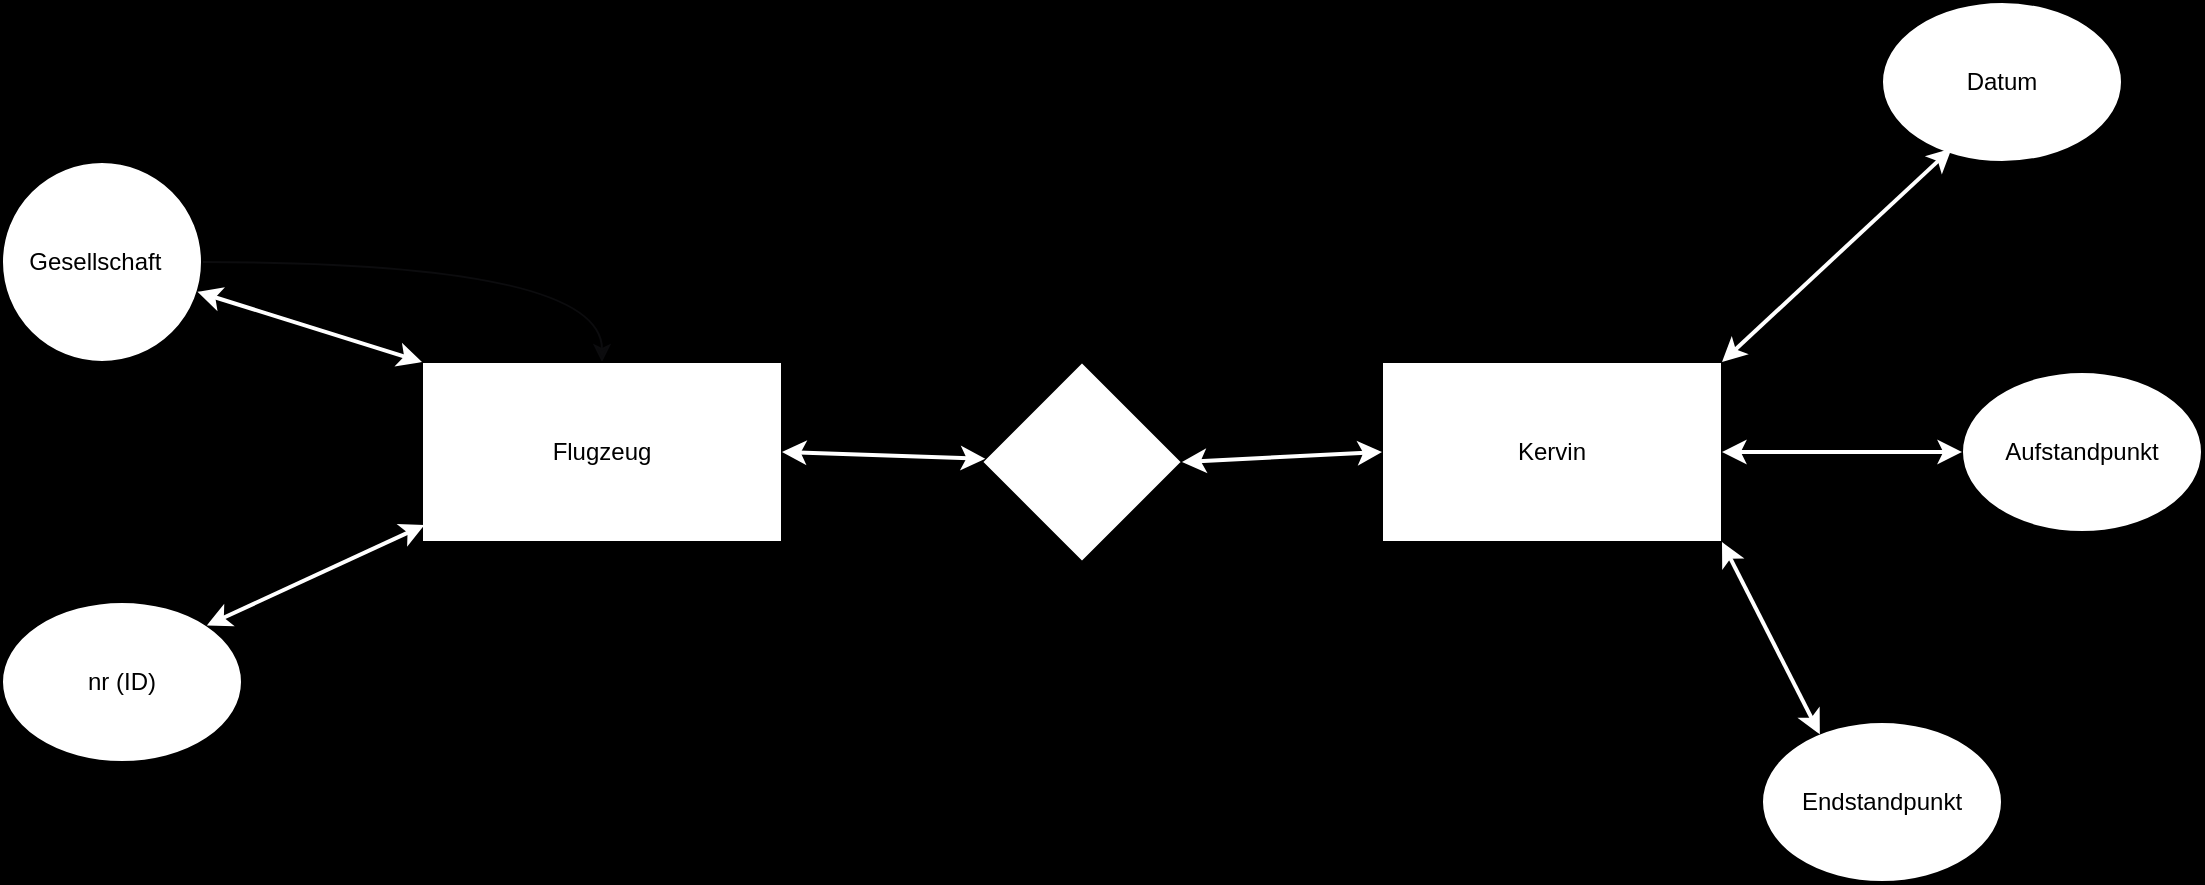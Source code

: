 <mxfile version="24.7.7">
  <diagram name="Page-1" id="kFTzcDT3N0DjMDEGWnrk">
    <mxGraphModel dx="2087" dy="965" grid="1" gridSize="10" guides="1" tooltips="1" connect="1" arrows="1" fold="1" page="0" pageScale="1" pageWidth="850" pageHeight="1100" background="#000000" math="0" shadow="0">
      <root>
        <mxCell id="0" />
        <mxCell id="1" parent="0" />
        <mxCell id="ob5LyBmQ4TH0D7thP4cj-11" style="edgeStyle=orthogonalEdgeStyle;rounded=0;orthogonalLoop=1;jettySize=auto;html=1;exitX=1;exitY=1;exitDx=0;exitDy=0;" edge="1" parent="1" source="ob5LyBmQ4TH0D7thP4cj-1" target="ob5LyBmQ4TH0D7thP4cj-3">
          <mxGeometry relative="1" as="geometry" />
        </mxCell>
        <mxCell id="ob5LyBmQ4TH0D7thP4cj-12" style="edgeStyle=orthogonalEdgeStyle;rounded=0;orthogonalLoop=1;jettySize=auto;html=1;entryX=0;entryY=0.5;entryDx=0;entryDy=0;" edge="1" parent="1" source="ob5LyBmQ4TH0D7thP4cj-1" target="ob5LyBmQ4TH0D7thP4cj-3">
          <mxGeometry relative="1" as="geometry" />
        </mxCell>
        <mxCell id="ob5LyBmQ4TH0D7thP4cj-14" style="edgeStyle=orthogonalEdgeStyle;rounded=0;orthogonalLoop=1;jettySize=auto;html=1;entryX=0.5;entryY=0;entryDx=0;entryDy=0;strokeColor=#0c0c0e;curved=1;" edge="1" parent="1" source="ob5LyBmQ4TH0D7thP4cj-1" target="ob5LyBmQ4TH0D7thP4cj-3">
          <mxGeometry relative="1" as="geometry" />
        </mxCell>
        <mxCell id="ob5LyBmQ4TH0D7thP4cj-1" value="Gesellschaft&amp;nbsp;&amp;nbsp;" style="ellipse;whiteSpace=wrap;html=1;" vertex="1" parent="1">
          <mxGeometry x="-310" y="330" width="100" height="100" as="geometry" />
        </mxCell>
        <mxCell id="ob5LyBmQ4TH0D7thP4cj-2" value="nr (ID)" style="ellipse;whiteSpace=wrap;html=1;" vertex="1" parent="1">
          <mxGeometry x="-310" y="550" width="120" height="80" as="geometry" />
        </mxCell>
        <mxCell id="ob5LyBmQ4TH0D7thP4cj-13" style="edgeStyle=orthogonalEdgeStyle;rounded=0;orthogonalLoop=1;jettySize=auto;html=1;exitX=0;exitY=1;exitDx=0;exitDy=0;entryX=1;entryY=0.5;entryDx=0;entryDy=0;" edge="1" parent="1" source="ob5LyBmQ4TH0D7thP4cj-3" target="ob5LyBmQ4TH0D7thP4cj-2">
          <mxGeometry relative="1" as="geometry" />
        </mxCell>
        <mxCell id="ob5LyBmQ4TH0D7thP4cj-3" value="Flugzeug" style="rounded=0;whiteSpace=wrap;html=1;" vertex="1" parent="1">
          <mxGeometry x="-100" y="430" width="180" height="90" as="geometry" />
        </mxCell>
        <mxCell id="ob5LyBmQ4TH0D7thP4cj-4" value="" style="rhombus;whiteSpace=wrap;html=1;" vertex="1" parent="1">
          <mxGeometry x="180" y="430" width="100" height="100" as="geometry" />
        </mxCell>
        <mxCell id="ob5LyBmQ4TH0D7thP4cj-5" value="Kervin" style="rounded=0;whiteSpace=wrap;html=1;" vertex="1" parent="1">
          <mxGeometry x="380" y="430" width="170" height="90" as="geometry" />
        </mxCell>
        <mxCell id="ob5LyBmQ4TH0D7thP4cj-7" value="Endstandpunkt" style="ellipse;whiteSpace=wrap;html=1;" vertex="1" parent="1">
          <mxGeometry x="570" y="610" width="120" height="80" as="geometry" />
        </mxCell>
        <mxCell id="ob5LyBmQ4TH0D7thP4cj-8" value="Aufstandpunkt" style="ellipse;whiteSpace=wrap;html=1;" vertex="1" parent="1">
          <mxGeometry x="670" y="435" width="120" height="80" as="geometry" />
        </mxCell>
        <mxCell id="ob5LyBmQ4TH0D7thP4cj-9" value="Datum" style="ellipse;whiteSpace=wrap;html=1;" vertex="1" parent="1">
          <mxGeometry x="630" y="250" width="120" height="80" as="geometry" />
        </mxCell>
        <mxCell id="ob5LyBmQ4TH0D7thP4cj-10" value="" style="endArrow=classic;html=1;rounded=0;" edge="1" parent="1">
          <mxGeometry width="50" height="50" relative="1" as="geometry">
            <mxPoint x="400" y="590" as="sourcePoint" />
            <mxPoint x="450" y="540" as="targetPoint" />
          </mxGeometry>
        </mxCell>
        <mxCell id="ob5LyBmQ4TH0D7thP4cj-15" value="" style="endArrow=classic;startArrow=classic;html=1;rounded=0;entryX=0;entryY=0;entryDx=0;entryDy=0;strokeWidth=2;strokeColor=#FFFFFF;" edge="1" parent="1" source="ob5LyBmQ4TH0D7thP4cj-1" target="ob5LyBmQ4TH0D7thP4cj-3">
          <mxGeometry width="50" height="50" relative="1" as="geometry">
            <mxPoint x="400" y="590" as="sourcePoint" />
            <mxPoint x="450" y="540" as="targetPoint" />
          </mxGeometry>
        </mxCell>
        <mxCell id="ob5LyBmQ4TH0D7thP4cj-16" value="" style="endArrow=classic;startArrow=classic;html=1;rounded=0;entryX=0.007;entryY=0.905;entryDx=0;entryDy=0;strokeWidth=2;strokeColor=#FFFFFF;exitX=1;exitY=0;exitDx=0;exitDy=0;entryPerimeter=0;" edge="1" parent="1" source="ob5LyBmQ4TH0D7thP4cj-2" target="ob5LyBmQ4TH0D7thP4cj-3">
          <mxGeometry width="50" height="50" relative="1" as="geometry">
            <mxPoint x="-202" y="405" as="sourcePoint" />
            <mxPoint x="-90" y="440" as="targetPoint" />
          </mxGeometry>
        </mxCell>
        <mxCell id="ob5LyBmQ4TH0D7thP4cj-17" value="" style="endArrow=classic;startArrow=classic;html=1;rounded=0;strokeWidth=2;strokeColor=#FFFFFF;exitX=1;exitY=0.5;exitDx=0;exitDy=0;" edge="1" parent="1" source="ob5LyBmQ4TH0D7thP4cj-3" target="ob5LyBmQ4TH0D7thP4cj-4">
          <mxGeometry width="50" height="50" relative="1" as="geometry">
            <mxPoint x="-192" y="415" as="sourcePoint" />
            <mxPoint x="170" y="470" as="targetPoint" />
          </mxGeometry>
        </mxCell>
        <mxCell id="ob5LyBmQ4TH0D7thP4cj-18" value="" style="endArrow=classic;startArrow=classic;html=1;rounded=0;entryX=0;entryY=0.5;entryDx=0;entryDy=0;strokeWidth=2;strokeColor=#FFFFFF;exitX=1;exitY=0.5;exitDx=0;exitDy=0;" edge="1" parent="1" source="ob5LyBmQ4TH0D7thP4cj-4" target="ob5LyBmQ4TH0D7thP4cj-5">
          <mxGeometry width="50" height="50" relative="1" as="geometry">
            <mxPoint x="-182" y="425" as="sourcePoint" />
            <mxPoint x="-70" y="460" as="targetPoint" />
          </mxGeometry>
        </mxCell>
        <mxCell id="ob5LyBmQ4TH0D7thP4cj-20" value="" style="endArrow=classic;startArrow=classic;html=1;rounded=0;entryX=1;entryY=0;entryDx=0;entryDy=0;strokeWidth=2;strokeColor=#FFFFFF;exitX=0.29;exitY=0.915;exitDx=0;exitDy=0;exitPerimeter=0;" edge="1" parent="1" source="ob5LyBmQ4TH0D7thP4cj-9" target="ob5LyBmQ4TH0D7thP4cj-5">
          <mxGeometry width="50" height="50" relative="1" as="geometry">
            <mxPoint x="-172" y="435" as="sourcePoint" />
            <mxPoint x="-60" y="470" as="targetPoint" />
          </mxGeometry>
        </mxCell>
        <mxCell id="ob5LyBmQ4TH0D7thP4cj-21" value="" style="endArrow=classic;startArrow=classic;html=1;rounded=0;entryX=1;entryY=0.5;entryDx=0;entryDy=0;strokeWidth=2;strokeColor=#FFFFFF;" edge="1" parent="1" source="ob5LyBmQ4TH0D7thP4cj-8" target="ob5LyBmQ4TH0D7thP4cj-5">
          <mxGeometry width="50" height="50" relative="1" as="geometry">
            <mxPoint x="-162" y="445" as="sourcePoint" />
            <mxPoint x="-50" y="480" as="targetPoint" />
          </mxGeometry>
        </mxCell>
        <mxCell id="ob5LyBmQ4TH0D7thP4cj-22" value="" style="endArrow=classic;startArrow=classic;html=1;rounded=0;entryX=1;entryY=1;entryDx=0;entryDy=0;strokeWidth=2;strokeColor=#FFFFFF;exitX=0.241;exitY=0.077;exitDx=0;exitDy=0;exitPerimeter=0;" edge="1" parent="1" source="ob5LyBmQ4TH0D7thP4cj-7" target="ob5LyBmQ4TH0D7thP4cj-5">
          <mxGeometry width="50" height="50" relative="1" as="geometry">
            <mxPoint x="-152" y="455" as="sourcePoint" />
            <mxPoint x="-40" y="490" as="targetPoint" />
          </mxGeometry>
        </mxCell>
      </root>
    </mxGraphModel>
  </diagram>
</mxfile>
